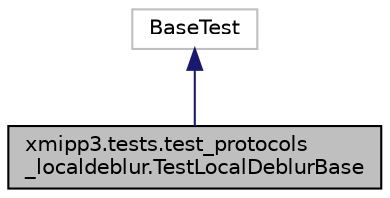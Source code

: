 digraph "xmipp3.tests.test_protocols_localdeblur.TestLocalDeblurBase"
{
  edge [fontname="Helvetica",fontsize="10",labelfontname="Helvetica",labelfontsize="10"];
  node [fontname="Helvetica",fontsize="10",shape=record];
  Node3 [label="xmipp3.tests.test_protocols\l_localdeblur.TestLocalDeblurBase",height=0.2,width=0.4,color="black", fillcolor="grey75", style="filled", fontcolor="black"];
  Node4 -> Node3 [dir="back",color="midnightblue",fontsize="10",style="solid",fontname="Helvetica"];
  Node4 [label="BaseTest",height=0.2,width=0.4,color="grey75", fillcolor="white", style="filled"];
}

